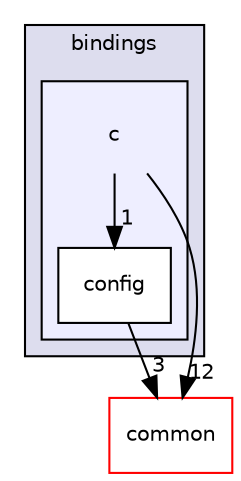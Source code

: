 digraph "include/launchdarkly/client_side/bindings/c" {
  compound=true
  node [ fontsize="10", fontname="Helvetica"];
  edge [ labelfontsize="10", labelfontname="Helvetica"];
  subgraph clusterdir_1e26f8de3bfcd9fa7bce35252b1f57fd {
    graph [ bgcolor="#ddddee", pencolor="black", label="bindings" fontname="Helvetica", fontsize="10", URL="dir_1e26f8de3bfcd9fa7bce35252b1f57fd.html"]
  subgraph clusterdir_56cf782ad72eb9b0d85f6b561abfcca4 {
    graph [ bgcolor="#eeeeff", pencolor="black", label="" URL="dir_56cf782ad72eb9b0d85f6b561abfcca4.html"];
    dir_56cf782ad72eb9b0d85f6b561abfcca4 [shape=plaintext label="c"];
  dir_8b2312f692eb637ec8d07ea0521427a7 [shape=box label="config" fillcolor="white" style="filled" URL="dir_8b2312f692eb637ec8d07ea0521427a7.html"];
  }
  }
  dir_bdd9a5d540de89e9fe90efdfc6973a4f [shape=box label="common" fillcolor="white" style="filled" color="red" URL="dir_bdd9a5d540de89e9fe90efdfc6973a4f.html"];
  dir_56cf782ad72eb9b0d85f6b561abfcca4->dir_8b2312f692eb637ec8d07ea0521427a7 [headlabel="1", labeldistance=1.5 headhref="dir_000005_000006.html"];
  dir_56cf782ad72eb9b0d85f6b561abfcca4->dir_bdd9a5d540de89e9fe90efdfc6973a4f [headlabel="12", labeldistance=1.5 headhref="dir_000005_000007.html"];
  dir_8b2312f692eb637ec8d07ea0521427a7->dir_bdd9a5d540de89e9fe90efdfc6973a4f [headlabel="3", labeldistance=1.5 headhref="dir_000006_000007.html"];
}
